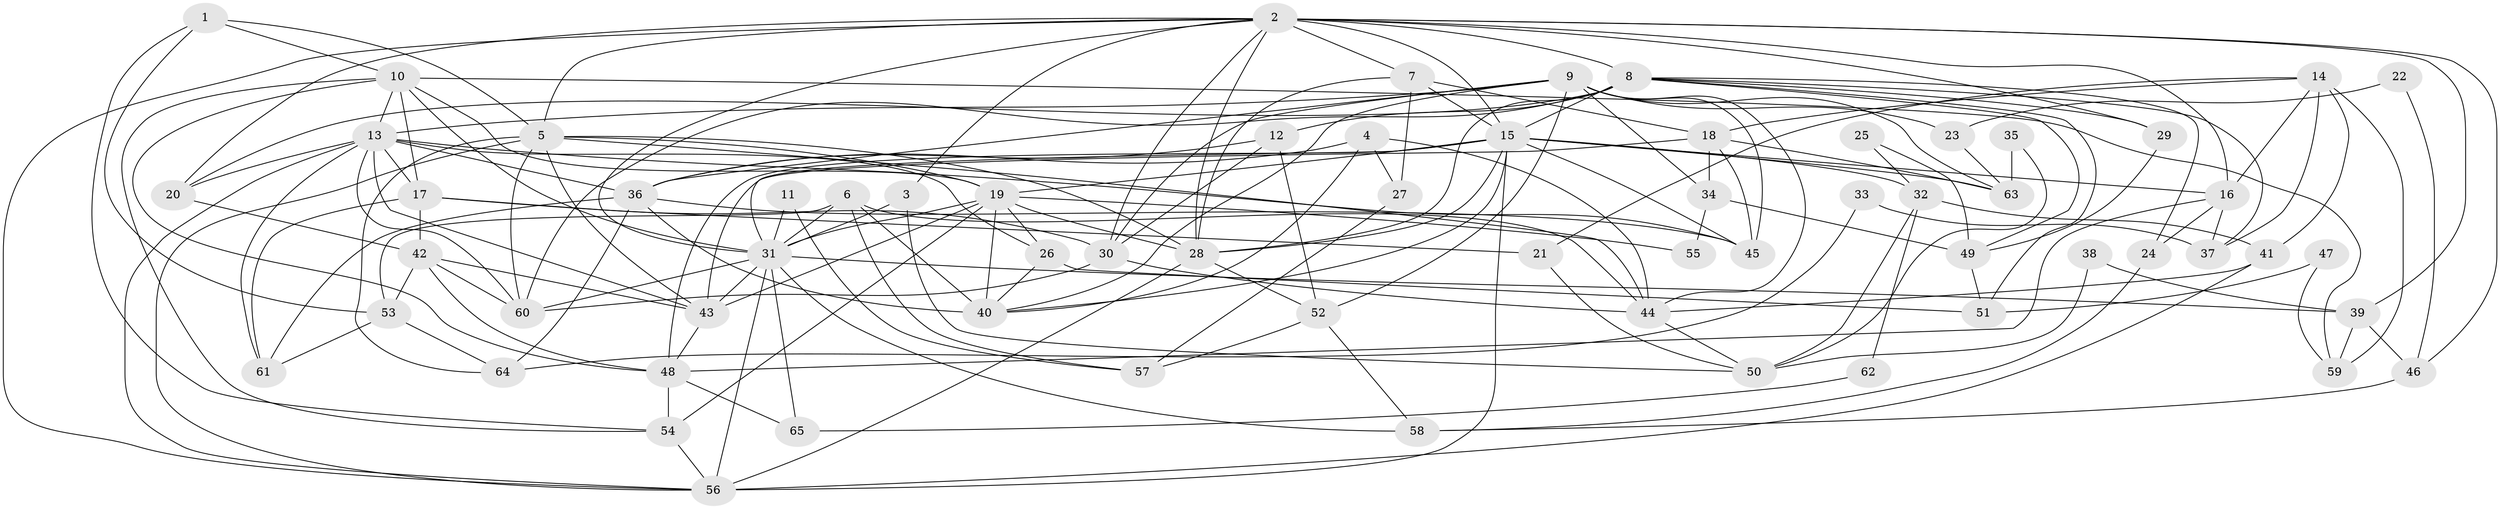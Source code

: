 // original degree distribution, {3: 0.2248062015503876, 4: 0.3488372093023256, 5: 0.20155038759689922, 2: 0.12403100775193798, 6: 0.06201550387596899, 8: 0.031007751937984496, 7: 0.007751937984496124}
// Generated by graph-tools (version 1.1) at 2025/36/03/09/25 02:36:05]
// undirected, 65 vertices, 174 edges
graph export_dot {
graph [start="1"]
  node [color=gray90,style=filled];
  1;
  2;
  3;
  4;
  5;
  6;
  7;
  8;
  9;
  10;
  11;
  12;
  13;
  14;
  15;
  16;
  17;
  18;
  19;
  20;
  21;
  22;
  23;
  24;
  25;
  26;
  27;
  28;
  29;
  30;
  31;
  32;
  33;
  34;
  35;
  36;
  37;
  38;
  39;
  40;
  41;
  42;
  43;
  44;
  45;
  46;
  47;
  48;
  49;
  50;
  51;
  52;
  53;
  54;
  55;
  56;
  57;
  58;
  59;
  60;
  61;
  62;
  63;
  64;
  65;
  1 -- 5 [weight=1.0];
  1 -- 10 [weight=1.0];
  1 -- 53 [weight=1.0];
  1 -- 54 [weight=1.0];
  2 -- 3 [weight=1.0];
  2 -- 5 [weight=1.0];
  2 -- 7 [weight=1.0];
  2 -- 8 [weight=1.0];
  2 -- 15 [weight=2.0];
  2 -- 16 [weight=1.0];
  2 -- 20 [weight=1.0];
  2 -- 28 [weight=3.0];
  2 -- 29 [weight=1.0];
  2 -- 30 [weight=1.0];
  2 -- 31 [weight=1.0];
  2 -- 39 [weight=2.0];
  2 -- 46 [weight=1.0];
  2 -- 56 [weight=1.0];
  3 -- 31 [weight=1.0];
  3 -- 50 [weight=1.0];
  4 -- 27 [weight=1.0];
  4 -- 36 [weight=1.0];
  4 -- 40 [weight=1.0];
  4 -- 44 [weight=1.0];
  5 -- 19 [weight=1.0];
  5 -- 28 [weight=1.0];
  5 -- 43 [weight=1.0];
  5 -- 44 [weight=1.0];
  5 -- 56 [weight=1.0];
  5 -- 60 [weight=1.0];
  5 -- 64 [weight=1.0];
  6 -- 31 [weight=1.0];
  6 -- 40 [weight=2.0];
  6 -- 44 [weight=1.0];
  6 -- 53 [weight=1.0];
  6 -- 57 [weight=1.0];
  7 -- 15 [weight=1.0];
  7 -- 18 [weight=1.0];
  7 -- 27 [weight=1.0];
  7 -- 28 [weight=1.0];
  8 -- 12 [weight=1.0];
  8 -- 15 [weight=1.0];
  8 -- 20 [weight=1.0];
  8 -- 24 [weight=1.0];
  8 -- 28 [weight=1.0];
  8 -- 29 [weight=1.0];
  8 -- 37 [weight=1.0];
  8 -- 49 [weight=1.0];
  8 -- 51 [weight=1.0];
  8 -- 60 [weight=1.0];
  9 -- 13 [weight=1.0];
  9 -- 23 [weight=1.0];
  9 -- 30 [weight=1.0];
  9 -- 34 [weight=1.0];
  9 -- 36 [weight=1.0];
  9 -- 40 [weight=1.0];
  9 -- 44 [weight=1.0];
  9 -- 45 [weight=1.0];
  9 -- 52 [weight=1.0];
  9 -- 63 [weight=1.0];
  10 -- 13 [weight=1.0];
  10 -- 17 [weight=1.0];
  10 -- 19 [weight=1.0];
  10 -- 31 [weight=1.0];
  10 -- 48 [weight=1.0];
  10 -- 54 [weight=1.0];
  10 -- 59 [weight=1.0];
  11 -- 31 [weight=1.0];
  11 -- 57 [weight=1.0];
  12 -- 30 [weight=1.0];
  12 -- 36 [weight=1.0];
  12 -- 52 [weight=1.0];
  13 -- 17 [weight=1.0];
  13 -- 20 [weight=1.0];
  13 -- 26 [weight=1.0];
  13 -- 36 [weight=1.0];
  13 -- 43 [weight=2.0];
  13 -- 45 [weight=1.0];
  13 -- 56 [weight=1.0];
  13 -- 60 [weight=1.0];
  13 -- 61 [weight=2.0];
  14 -- 16 [weight=1.0];
  14 -- 18 [weight=1.0];
  14 -- 21 [weight=1.0];
  14 -- 37 [weight=1.0];
  14 -- 41 [weight=1.0];
  14 -- 59 [weight=1.0];
  15 -- 16 [weight=2.0];
  15 -- 19 [weight=2.0];
  15 -- 28 [weight=1.0];
  15 -- 31 [weight=1.0];
  15 -- 32 [weight=1.0];
  15 -- 40 [weight=1.0];
  15 -- 45 [weight=1.0];
  15 -- 48 [weight=1.0];
  15 -- 56 [weight=1.0];
  15 -- 63 [weight=1.0];
  16 -- 24 [weight=1.0];
  16 -- 37 [weight=1.0];
  16 -- 48 [weight=1.0];
  17 -- 21 [weight=1.0];
  17 -- 30 [weight=2.0];
  17 -- 42 [weight=2.0];
  17 -- 61 [weight=1.0];
  18 -- 34 [weight=2.0];
  18 -- 43 [weight=1.0];
  18 -- 45 [weight=1.0];
  18 -- 63 [weight=1.0];
  19 -- 26 [weight=1.0];
  19 -- 28 [weight=2.0];
  19 -- 31 [weight=1.0];
  19 -- 40 [weight=1.0];
  19 -- 43 [weight=1.0];
  19 -- 54 [weight=1.0];
  19 -- 55 [weight=1.0];
  20 -- 42 [weight=1.0];
  21 -- 50 [weight=1.0];
  22 -- 23 [weight=1.0];
  22 -- 46 [weight=1.0];
  23 -- 63 [weight=1.0];
  24 -- 58 [weight=1.0];
  25 -- 32 [weight=1.0];
  25 -- 49 [weight=1.0];
  26 -- 40 [weight=1.0];
  26 -- 51 [weight=1.0];
  27 -- 57 [weight=1.0];
  28 -- 52 [weight=1.0];
  28 -- 56 [weight=1.0];
  29 -- 49 [weight=1.0];
  30 -- 44 [weight=1.0];
  30 -- 60 [weight=1.0];
  31 -- 39 [weight=1.0];
  31 -- 43 [weight=1.0];
  31 -- 56 [weight=1.0];
  31 -- 58 [weight=1.0];
  31 -- 60 [weight=1.0];
  31 -- 65 [weight=1.0];
  32 -- 41 [weight=1.0];
  32 -- 50 [weight=1.0];
  32 -- 62 [weight=1.0];
  33 -- 37 [weight=1.0];
  33 -- 64 [weight=1.0];
  34 -- 49 [weight=1.0];
  34 -- 55 [weight=1.0];
  35 -- 50 [weight=1.0];
  35 -- 63 [weight=1.0];
  36 -- 40 [weight=1.0];
  36 -- 45 [weight=2.0];
  36 -- 61 [weight=1.0];
  36 -- 64 [weight=1.0];
  38 -- 39 [weight=1.0];
  38 -- 50 [weight=1.0];
  39 -- 46 [weight=1.0];
  39 -- 59 [weight=1.0];
  41 -- 44 [weight=1.0];
  41 -- 56 [weight=1.0];
  42 -- 43 [weight=1.0];
  42 -- 48 [weight=1.0];
  42 -- 53 [weight=1.0];
  42 -- 60 [weight=1.0];
  43 -- 48 [weight=1.0];
  44 -- 50 [weight=1.0];
  46 -- 58 [weight=1.0];
  47 -- 51 [weight=1.0];
  47 -- 59 [weight=1.0];
  48 -- 54 [weight=1.0];
  48 -- 65 [weight=1.0];
  49 -- 51 [weight=1.0];
  52 -- 57 [weight=1.0];
  52 -- 58 [weight=1.0];
  53 -- 61 [weight=1.0];
  53 -- 64 [weight=1.0];
  54 -- 56 [weight=1.0];
  62 -- 65 [weight=1.0];
}
